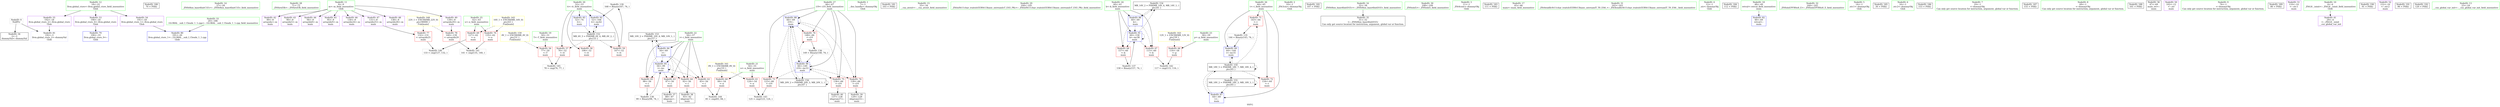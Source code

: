 digraph "SVFG" {
	label="SVFG";

	Node0x564e49c8daf0 [shape=record,color=grey,label="{NodeID: 0\nNullPtr}"];
	Node0x564e49c8daf0 -> Node0x564e49ca3cd0[style=solid];
	Node0x564e49c8daf0 -> Node0x564e49ca7470[style=solid];
	Node0x564e49adb520 [shape=record,color=black,label="{NodeID: 180\n70 = PHI()\n}"];
	Node0x564e49c8f400 [shape=record,color=green,label="{NodeID: 14\n27\<--28\n_ZNSt8ios_base4InitC1Ev\<--_ZNSt8ios_base4InitC1Ev_field_insensitive\n}"];
	Node0x564e49ca3700 [shape=record,color=green,label="{NodeID: 28\n71\<--72\n_ZNSirsERi\<--_ZNSirsERi_field_insensitive\n}"];
	Node0x564e49ca43b0 [shape=record,color=purple,label="{NodeID: 42\n89\<--8\narrayidx\<--m\nmain\n}"];
	Node0x564e49ca50e0 [shape=record,color=grey,label="{NodeID: 139\n168 = Binary(167, 74, )\n}"];
	Node0x564e49ca50e0 -> Node0x564e49ca7d90[style=solid];
	Node0x564e49ca5fc0 [shape=record,color=red,label="{NodeID: 56\n77\<--50\n\<--T\nmain\n}"];
	Node0x564e49ca5fc0 -> Node0x564e49cabc40[style=solid];
	Node0x564e49cb1f20 [shape=record,color=black,label="{NodeID: 153\nMR_10V_2 = PHI(MR_10V_4, MR_10V_1, )\npts\{57 \}\n}"];
	Node0x564e49cb1f20 -> Node0x564e49ca7710[style=dashed];
	Node0x564e49ca6b20 [shape=record,color=red,label="{NodeID: 70\n135\<--62\n\<--x\nmain\n}"];
	Node0x564e49ca6b20 -> Node0x564e49ca53e0[style=solid];
	Node0x564e49ca7710 [shape=record,color=blue,label="{NodeID: 84\n56\<--69\ni\<--\nmain\n}"];
	Node0x564e49ca7710 -> Node0x564e49ca64a0[style=dashed];
	Node0x564e49ca7710 -> Node0x564e49ca6570[style=dashed];
	Node0x564e49ca7710 -> Node0x564e49ca6640[style=dashed];
	Node0x564e49ca7710 -> Node0x564e49ca6710[style=dashed];
	Node0x564e49ca7710 -> Node0x564e49ca77e0[style=dashed];
	Node0x564e49ca7710 -> Node0x564e49cb1f20[style=dashed];
	Node0x564e49c8cc00 [shape=record,color=green,label="{NodeID: 1\n7\<--1\n__dso_handle\<--dummyObj\nGlob }"];
	Node0x564e49cbc340 [shape=record,color=black,label="{NodeID: 181\n103 = PHI()\n}"];
	Node0x564e49ca2cf0 [shape=record,color=green,label="{NodeID: 15\n33\<--34\n__cxa_atexit\<--__cxa_atexit_field_insensitive\n}"];
	Node0x564e49ca37d0 [shape=record,color=green,label="{NodeID: 29\n104\<--105\n_ZStlsISt11char_traitsIcEERSt13basic_ostreamIcT_ES5_PKc\<--_ZStlsISt11char_traitsIcEERSt13basic_ostreamIcT_ES5_PKc_field_insensitive\n}"];
	Node0x564e49ca4480 [shape=record,color=purple,label="{NodeID: 43\n90\<--8\narrayidx5\<--m\nmain\n}"];
	Node0x564e49ca5260 [shape=record,color=grey,label="{NodeID: 140\n133 = cmp(127, 132, )\n}"];
	Node0x564e49ca6090 [shape=record,color=red,label="{NodeID: 57\n76\<--52\n\<--tt\nmain\n}"];
	Node0x564e49ca6090 -> Node0x564e49cabc40[style=solid];
	Node0x564e49cb2420 [shape=record,color=black,label="{NodeID: 154\nMR_14V_2 = PHI(MR_14V_4, MR_14V_1, )\npts\{61 \}\n}"];
	Node0x564e49cb2420 -> Node0x564e49ca78b0[style=dashed];
	Node0x564e49ca6bf0 [shape=record,color=red,label="{NodeID: 71\n143\<--64\n\<--t\nmain\n}"];
	Node0x564e49ca6bf0 -> Node0x564e49caa530[style=solid];
	Node0x564e49cb4b20 [shape=record,color=yellow,style=double,label="{NodeID: 168\n22V_1 = ENCHI(MR_22V_0)\npts\{90000 \}\nFun[main]}"];
	Node0x564e49cb4b20 -> Node0x564e49ca70d0[style=dashed];
	Node0x564e49cb4b20 -> Node0x564e49ca71a0[style=dashed];
	Node0x564e49ca77e0 [shape=record,color=blue,label="{NodeID: 85\n56\<--99\ni\<--inc\nmain\n}"];
	Node0x564e49ca77e0 -> Node0x564e49ca64a0[style=dashed];
	Node0x564e49ca77e0 -> Node0x564e49ca6570[style=dashed];
	Node0x564e49ca77e0 -> Node0x564e49ca6640[style=dashed];
	Node0x564e49ca77e0 -> Node0x564e49ca6710[style=dashed];
	Node0x564e49ca77e0 -> Node0x564e49ca77e0[style=dashed];
	Node0x564e49ca77e0 -> Node0x564e49cb1f20[style=dashed];
	Node0x564e49c8de50 [shape=record,color=green,label="{NodeID: 2\n10\<--1\n_ZSt3cin\<--dummyObj\nGlob }"];
	Node0x564e49cbc4a0 [shape=record,color=black,label="{NodeID: 182\n107 = PHI()\n}"];
	Node0x564e49ca2d80 [shape=record,color=green,label="{NodeID: 16\n32\<--38\n_ZNSt8ios_base4InitD1Ev\<--_ZNSt8ios_base4InitD1Ev_field_insensitive\n}"];
	Node0x564e49ca2d80 -> Node0x564e49ca3dd0[style=solid];
	Node0x564e49ca38d0 [shape=record,color=green,label="{NodeID: 30\n108\<--109\n_ZNSolsEi\<--_ZNSolsEi_field_insensitive\n}"];
	Node0x564e49ca4550 [shape=record,color=purple,label="{NodeID: 44\n94\<--8\narrayidx8\<--m\nmain\n}"];
	Node0x564e49ca53e0 [shape=record,color=grey,label="{NodeID: 141\n141 = cmp(135, 140, )\n}"];
	Node0x564e49ca6160 [shape=record,color=red,label="{NodeID: 58\n106\<--52\n\<--tt\nmain\n}"];
	Node0x564e49cb2920 [shape=record,color=black,label="{NodeID: 155\nMR_18V_2 = PHI(MR_18V_3, MR_18V_1, )\npts\{65 \}\n}"];
	Node0x564e49cb2920 -> Node0x564e49ca7980[style=dashed];
	Node0x564e49cb2920 -> Node0x564e49cb2920[style=dashed];
	Node0x564e49ca6cc0 [shape=record,color=red,label="{NodeID: 72\n154\<--64\n\<--t\nmain\n}"];
	Node0x564e49ca78b0 [shape=record,color=blue,label="{NodeID: 86\n60\<--69\nk\<--\nmain\n}"];
	Node0x564e49ca78b0 -> Node0x564e49ca68b0[style=dashed];
	Node0x564e49ca78b0 -> Node0x564e49ca6980[style=dashed];
	Node0x564e49ca78b0 -> Node0x564e49ca7cc0[style=dashed];
	Node0x564e49ca78b0 -> Node0x564e49cb2420[style=dashed];
	Node0x564e49c8dcd0 [shape=record,color=green,label="{NodeID: 3\n11\<--1\n_ZSt4cout\<--dummyObj\nGlob }"];
	Node0x564e49cbc5a0 [shape=record,color=black,label="{NodeID: 183\n111 = PHI()\n}"];
	Node0x564e49ca2e10 [shape=record,color=green,label="{NodeID: 17\n45\<--46\nmain\<--main_field_insensitive\n}"];
	Node0x564e49ca39d0 [shape=record,color=green,label="{NodeID: 31\n162\<--163\n_ZSt4endlIcSt11char_traitsIcEERSt13basic_ostreamIT_T0_ES6_\<--_ZSt4endlIcSt11char_traitsIcEERSt13basic_ostreamIT_T0_ES6__field_insensitive\n}"];
	Node0x564e49ca4620 [shape=record,color=purple,label="{NodeID: 45\n95\<--8\narrayidx9\<--m\nmain\n}"];
	Node0x564e49ca5560 [shape=record,color=grey,label="{NodeID: 142\n117 = cmp(115, 116, )\n}"];
	Node0x564e49ca6230 [shape=record,color=red,label="{NodeID: 59\n167\<--52\n\<--tt\nmain\n}"];
	Node0x564e49ca6230 -> Node0x564e49ca50e0[style=solid];
	Node0x564e49cb2e20 [shape=record,color=black,label="{NodeID: 156\nMR_20V_2 = PHI(MR_20V_3, MR_20V_1, )\npts\{67 \}\n}"];
	Node0x564e49cb2e20 -> Node0x564e49ca7a50[style=dashed];
	Node0x564e49cb2e20 -> Node0x564e49cb2e20[style=dashed];
	Node0x564e49ca6d90 [shape=record,color=red,label="{NodeID: 73\n123\<--66\n\<--i19\nmain\n}"];
	Node0x564e49ca6d90 -> Node0x564e49ca56e0[style=solid];
	Node0x564e49ca7980 [shape=record,color=blue,label="{NodeID: 87\n64\<--69\nt\<--\nmain\n}"];
	Node0x564e49ca7980 -> Node0x564e49cb1020[style=dashed];
	Node0x564e49c8e180 [shape=record,color=green,label="{NodeID: 4\n12\<--1\n.str\<--dummyObj\nGlob }"];
	Node0x564e49cbc670 [shape=record,color=black,label="{NodeID: 184\n112 = PHI()\n}"];
	Node0x564e49ca2ee0 [shape=record,color=green,label="{NodeID: 18\n48\<--49\nretval\<--retval_field_insensitive\nmain\n}"];
	Node0x564e49ca2ee0 -> Node0x564e49ca7570[style=solid];
	Node0x564e49ca3ad0 [shape=record,color=green,label="{NodeID: 32\n164\<--165\n_ZNSolsEPFRSoS_E\<--_ZNSolsEPFRSoS_E_field_insensitive\n}"];
	Node0x564e49ca46f0 [shape=record,color=purple,label="{NodeID: 46\n130\<--8\narrayidx24\<--m\nmain\n}"];
	Node0x564e49ca56e0 [shape=record,color=grey,label="{NodeID: 143\n125 = cmp(123, 124, )\n}"];
	Node0x564e49ca6300 [shape=record,color=red,label="{NodeID: 60\n84\<--54\n\<--n\nmain\n}"];
	Node0x564e49ca6300 -> Node0x564e49cabb00[style=solid];
	Node0x564e49ca6e60 [shape=record,color=red,label="{NodeID: 74\n128\<--66\n\<--i19\nmain\n}"];
	Node0x564e49ca6e60 -> Node0x564e49ca4140[style=solid];
	Node0x564e49ca7a50 [shape=record,color=blue,label="{NodeID: 88\n66\<--69\ni19\<--\nmain\n}"];
	Node0x564e49ca7a50 -> Node0x564e49ca6d90[style=dashed];
	Node0x564e49ca7a50 -> Node0x564e49ca6e60[style=dashed];
	Node0x564e49ca7a50 -> Node0x564e49ca6f30[style=dashed];
	Node0x564e49ca7a50 -> Node0x564e49ca7000[style=dashed];
	Node0x564e49ca7a50 -> Node0x564e49ca7a50[style=dashed];
	Node0x564e49ca7a50 -> Node0x564e49ca7bf0[style=dashed];
	Node0x564e49ca7a50 -> Node0x564e49cb2e20[style=dashed];
	Node0x564e49c8e210 [shape=record,color=green,label="{NodeID: 5\n14\<--1\n.str.1\<--dummyObj\nGlob }"];
	Node0x564e49cbc740 [shape=record,color=black,label="{NodeID: 185\n30 = PHI()\n}"];
	Node0x564e49ca2fb0 [shape=record,color=green,label="{NodeID: 19\n50\<--51\nT\<--T_field_insensitive\nmain\n}"];
	Node0x564e49ca2fb0 -> Node0x564e49ca5fc0[style=solid];
	Node0x564e49ca3bd0 [shape=record,color=green,label="{NodeID: 33\n20\<--186\n_GLOBAL__sub_I_Clouds_1_1.cpp\<--_GLOBAL__sub_I_Clouds_1_1.cpp_field_insensitive\n}"];
	Node0x564e49ca3bd0 -> Node0x564e49ca7370[style=solid];
	Node0x564e49ca47c0 [shape=record,color=purple,label="{NodeID: 47\n131\<--8\narrayidx25\<--m\nmain\n}"];
	Node0x564e49ca47c0 -> Node0x564e49ca70d0[style=solid];
	Node0x564e49cabb00 [shape=record,color=grey,label="{NodeID: 144\n85 = cmp(83, 84, )\n}"];
	Node0x564e49ca63d0 [shape=record,color=red,label="{NodeID: 61\n124\<--54\n\<--n\nmain\n}"];
	Node0x564e49ca63d0 -> Node0x564e49ca56e0[style=solid];
	Node0x564e49ca6f30 [shape=record,color=red,label="{NodeID: 75\n136\<--66\n\<--i19\nmain\n}"];
	Node0x564e49ca6f30 -> Node0x564e49ca4210[style=solid];
	Node0x564e49ca7b20 [shape=record,color=blue,label="{NodeID: 89\n64\<--144\nt\<--inc31\nmain\n}"];
	Node0x564e49ca7b20 -> Node0x564e49cb1020[style=dashed];
	Node0x564e49c8df40 [shape=record,color=green,label="{NodeID: 6\n16\<--1\n.str.2\<--dummyObj\nGlob }"];
	Node0x564e49cbc840 [shape=record,color=black,label="{NodeID: 186\n153 = PHI()\n}"];
	Node0x564e49ca3080 [shape=record,color=green,label="{NodeID: 20\n52\<--53\ntt\<--tt_field_insensitive\nmain\n}"];
	Node0x564e49ca3080 -> Node0x564e49ca6090[style=solid];
	Node0x564e49ca3080 -> Node0x564e49ca6160[style=solid];
	Node0x564e49ca3080 -> Node0x564e49ca6230[style=solid];
	Node0x564e49ca3080 -> Node0x564e49ca7640[style=solid];
	Node0x564e49ca3080 -> Node0x564e49ca7d90[style=solid];
	Node0x564e49ca3cd0 [shape=record,color=black,label="{NodeID: 34\n2\<--3\ndummyVal\<--dummyVal\n}"];
	Node0x564e49ca58b0 [shape=record,color=purple,label="{NodeID: 48\n138\<--8\narrayidx28\<--m\nmain\n}"];
	Node0x564e49cabc40 [shape=record,color=grey,label="{NodeID: 145\n78 = cmp(76, 77, )\n}"];
	Node0x564e49ca64a0 [shape=record,color=red,label="{NodeID: 62\n83\<--56\n\<--i\nmain\n}"];
	Node0x564e49ca64a0 -> Node0x564e49cabb00[style=solid];
	Node0x564e49cb4340 [shape=record,color=yellow,style=double,label="{NodeID: 159\n4V_1 = ENCHI(MR_4V_0)\npts\{51 \}\nFun[main]}"];
	Node0x564e49cb4340 -> Node0x564e49ca5fc0[style=dashed];
	Node0x564e49ca7000 [shape=record,color=red,label="{NodeID: 76\n148\<--66\n\<--i19\nmain\n}"];
	Node0x564e49ca7000 -> Node0x564e49caa6b0[style=solid];
	Node0x564e49ca7bf0 [shape=record,color=blue,label="{NodeID: 90\n66\<--149\ni19\<--inc33\nmain\n}"];
	Node0x564e49ca7bf0 -> Node0x564e49ca6d90[style=dashed];
	Node0x564e49ca7bf0 -> Node0x564e49ca6e60[style=dashed];
	Node0x564e49ca7bf0 -> Node0x564e49ca6f30[style=dashed];
	Node0x564e49ca7bf0 -> Node0x564e49ca7000[style=dashed];
	Node0x564e49ca7bf0 -> Node0x564e49ca7a50[style=dashed];
	Node0x564e49ca7bf0 -> Node0x564e49ca7bf0[style=dashed];
	Node0x564e49ca7bf0 -> Node0x564e49cb2e20[style=dashed];
	Node0x564e49c8dfd0 [shape=record,color=green,label="{NodeID: 7\n19\<--1\n\<--dummyObj\nCan only get source location for instruction, argument, global var or function.}"];
	Node0x564e49cbc9a0 [shape=record,color=black,label="{NodeID: 187\n155 = PHI()\n}"];
	Node0x564e49ca3150 [shape=record,color=green,label="{NodeID: 21\n54\<--55\nn\<--n_field_insensitive\nmain\n}"];
	Node0x564e49ca3150 -> Node0x564e49ca6300[style=solid];
	Node0x564e49ca3150 -> Node0x564e49ca63d0[style=solid];
	Node0x564e49ca3dd0 [shape=record,color=black,label="{NodeID: 35\n31\<--32\n\<--_ZNSt8ios_base4InitD1Ev\nCan only get source location for instruction, argument, global var or function.}"];
	Node0x564e49ca5980 [shape=record,color=purple,label="{NodeID: 49\n139\<--8\narrayidx29\<--m\nmain\n}"];
	Node0x564e49ca5980 -> Node0x564e49ca71a0[style=solid];
	Node0x564e49ca6570 [shape=record,color=red,label="{NodeID: 63\n87\<--56\n\<--i\nmain\n}"];
	Node0x564e49ca6570 -> Node0x564e49ca3fa0[style=solid];
	Node0x564e49ca70d0 [shape=record,color=red,label="{NodeID: 77\n132\<--131\n\<--arrayidx25\nmain\n}"];
	Node0x564e49ca70d0 -> Node0x564e49ca5260[style=solid];
	Node0x564e49ca7cc0 [shape=record,color=blue,label="{NodeID: 91\n60\<--158\nk\<--inc38\nmain\n}"];
	Node0x564e49ca7cc0 -> Node0x564e49ca68b0[style=dashed];
	Node0x564e49ca7cc0 -> Node0x564e49ca6980[style=dashed];
	Node0x564e49ca7cc0 -> Node0x564e49ca7cc0[style=dashed];
	Node0x564e49ca7cc0 -> Node0x564e49cb2420[style=dashed];
	Node0x564e49c8e770 [shape=record,color=green,label="{NodeID: 8\n69\<--1\n\<--dummyObj\nCan only get source location for instruction, argument, global var or function.}"];
	Node0x564e49cbca70 [shape=record,color=black,label="{NodeID: 188\n161 = PHI()\n}"];
	Node0x564e49ca3220 [shape=record,color=green,label="{NodeID: 22\n56\<--57\ni\<--i_field_insensitive\nmain\n}"];
	Node0x564e49ca3220 -> Node0x564e49ca64a0[style=solid];
	Node0x564e49ca3220 -> Node0x564e49ca6570[style=solid];
	Node0x564e49ca3220 -> Node0x564e49ca6640[style=solid];
	Node0x564e49ca3220 -> Node0x564e49ca6710[style=solid];
	Node0x564e49ca3220 -> Node0x564e49ca7710[style=solid];
	Node0x564e49ca3220 -> Node0x564e49ca77e0[style=solid];
	Node0x564e49ca3ed0 [shape=record,color=black,label="{NodeID: 36\n47\<--69\nmain_ret\<--\nmain\n}"];
	Node0x564e49ca5a50 [shape=record,color=purple,label="{NodeID: 50\n102\<--12\n\<--.str\nmain\n}"];
	Node0x564e49ca6640 [shape=record,color=red,label="{NodeID: 64\n92\<--56\n\<--i\nmain\n}"];
	Node0x564e49ca6640 -> Node0x564e49ca4070[style=solid];
	Node0x564e49cb4500 [shape=record,color=yellow,style=double,label="{NodeID: 161\n8V_1 = ENCHI(MR_8V_0)\npts\{55 \}\nFun[main]}"];
	Node0x564e49cb4500 -> Node0x564e49ca6300[style=dashed];
	Node0x564e49cb4500 -> Node0x564e49ca63d0[style=dashed];
	Node0x564e49ca71a0 [shape=record,color=red,label="{NodeID: 78\n140\<--139\n\<--arrayidx29\nmain\n}"];
	Node0x564e49ca71a0 -> Node0x564e49ca53e0[style=solid];
	Node0x564e49ca7d90 [shape=record,color=blue,label="{NodeID: 92\n52\<--168\ntt\<--inc42\nmain\n}"];
	Node0x564e49ca7d90 -> Node0x564e49cb1a20[style=dashed];
	Node0x564e49c8e800 [shape=record,color=green,label="{NodeID: 9\n74\<--1\n\<--dummyObj\nCan only get source location for instruction, argument, global var or function.}"];
	Node0x564e49cbcb40 [shape=record,color=black,label="{NodeID: 189\n80 = PHI()\n}"];
	Node0x564e49ca32f0 [shape=record,color=green,label="{NodeID: 23\n58\<--59\np\<--p_field_insensitive\nmain\n}"];
	Node0x564e49ca32f0 -> Node0x564e49ca67e0[style=solid];
	Node0x564e49ca3fa0 [shape=record,color=black,label="{NodeID: 37\n88\<--87\nidxprom\<--\nmain\n}"];
	Node0x564e49ca5b20 [shape=record,color=purple,label="{NodeID: 51\n110\<--14\n\<--.str.1\nmain\n}"];
	Node0x564e49ca6710 [shape=record,color=red,label="{NodeID: 65\n98\<--56\n\<--i\nmain\n}"];
	Node0x564e49ca6710 -> Node0x564e49caa9b0[style=solid];
	Node0x564e49ca7270 [shape=record,color=blue,label="{NodeID: 79\n190\<--19\nllvm.global_ctors_0\<--\nGlob }"];
	Node0x564e49c8e890 [shape=record,color=green,label="{NodeID: 10\n4\<--6\n_ZStL8__ioinit\<--_ZStL8__ioinit_field_insensitive\nGlob }"];
	Node0x564e49c8e890 -> Node0x564e49ca42e0[style=solid];
	Node0x564e49cbcc40 [shape=record,color=black,label="{NodeID: 190\n91 = PHI()\n}"];
	Node0x564e49ca33c0 [shape=record,color=green,label="{NodeID: 24\n60\<--61\nk\<--k_field_insensitive\nmain\n}"];
	Node0x564e49ca33c0 -> Node0x564e49ca68b0[style=solid];
	Node0x564e49ca33c0 -> Node0x564e49ca6980[style=solid];
	Node0x564e49ca33c0 -> Node0x564e49ca78b0[style=solid];
	Node0x564e49ca33c0 -> Node0x564e49ca7cc0[style=solid];
	Node0x564e49ca4070 [shape=record,color=black,label="{NodeID: 38\n93\<--92\nidxprom7\<--\nmain\n}"];
	Node0x564e49caa530 [shape=record,color=grey,label="{NodeID: 135\n144 = Binary(143, 74, )\n}"];
	Node0x564e49caa530 -> Node0x564e49ca7b20[style=solid];
	Node0x564e49ca5bf0 [shape=record,color=purple,label="{NodeID: 52\n152\<--16\n\<--.str.2\nmain\n}"];
	Node0x564e49ca67e0 [shape=record,color=red,label="{NodeID: 66\n116\<--58\n\<--p\nmain\n}"];
	Node0x564e49ca67e0 -> Node0x564e49ca5560[style=solid];
	Node0x564e49cb46c0 [shape=record,color=yellow,style=double,label="{NodeID: 163\n12V_1 = ENCHI(MR_12V_0)\npts\{59 \}\nFun[main]}"];
	Node0x564e49cb46c0 -> Node0x564e49ca67e0[style=dashed];
	Node0x564e49ca7370 [shape=record,color=blue,label="{NodeID: 80\n191\<--20\nllvm.global_ctors_1\<--_GLOBAL__sub_I_Clouds_1_1.cpp\nGlob }"];
	Node0x564e49c8f190 [shape=record,color=green,label="{NodeID: 11\n8\<--9\nm\<--m_field_insensitive\nGlob }"];
	Node0x564e49c8f190 -> Node0x564e49ca43b0[style=solid];
	Node0x564e49c8f190 -> Node0x564e49ca4480[style=solid];
	Node0x564e49c8f190 -> Node0x564e49ca4550[style=solid];
	Node0x564e49c8f190 -> Node0x564e49ca4620[style=solid];
	Node0x564e49c8f190 -> Node0x564e49ca46f0[style=solid];
	Node0x564e49c8f190 -> Node0x564e49ca47c0[style=solid];
	Node0x564e49c8f190 -> Node0x564e49ca58b0[style=solid];
	Node0x564e49c8f190 -> Node0x564e49ca5980[style=solid];
	Node0x564e49cbcda0 [shape=record,color=black,label="{NodeID: 191\n96 = PHI()\n}"];
	Node0x564e49ca3490 [shape=record,color=green,label="{NodeID: 25\n62\<--63\nx\<--x_field_insensitive\nmain\n}"];
	Node0x564e49ca3490 -> Node0x564e49ca6a50[style=solid];
	Node0x564e49ca3490 -> Node0x564e49ca6b20[style=solid];
	Node0x564e49ca4140 [shape=record,color=black,label="{NodeID: 39\n129\<--128\nidxprom23\<--\nmain\n}"];
	Node0x564e49caa6b0 [shape=record,color=grey,label="{NodeID: 136\n149 = Binary(148, 74, )\n}"];
	Node0x564e49caa6b0 -> Node0x564e49ca7bf0[style=solid];
	Node0x564e49ca5cc0 [shape=record,color=purple,label="{NodeID: 53\n190\<--18\nllvm.global_ctors_0\<--llvm.global_ctors\nGlob }"];
	Node0x564e49ca5cc0 -> Node0x564e49ca7270[style=solid];
	Node0x564e49cb1020 [shape=record,color=black,label="{NodeID: 150\nMR_18V_5 = PHI(MR_18V_7, MR_18V_4, )\npts\{65 \}\n}"];
	Node0x564e49cb1020 -> Node0x564e49ca6bf0[style=dashed];
	Node0x564e49cb1020 -> Node0x564e49ca6cc0[style=dashed];
	Node0x564e49cb1020 -> Node0x564e49ca7980[style=dashed];
	Node0x564e49cb1020 -> Node0x564e49ca7b20[style=dashed];
	Node0x564e49cb1020 -> Node0x564e49cb1020[style=dashed];
	Node0x564e49cb1020 -> Node0x564e49cb2920[style=dashed];
	Node0x564e49ca68b0 [shape=record,color=red,label="{NodeID: 67\n115\<--60\n\<--k\nmain\n}"];
	Node0x564e49ca68b0 -> Node0x564e49ca5560[style=solid];
	Node0x564e49ca7470 [shape=record,color=blue, style = dotted,label="{NodeID: 81\n192\<--3\nllvm.global_ctors_2\<--dummyVal\nGlob }"];
	Node0x564e49c8f260 [shape=record,color=green,label="{NodeID: 12\n18\<--22\nllvm.global_ctors\<--llvm.global_ctors_field_insensitive\nGlob }"];
	Node0x564e49c8f260 -> Node0x564e49ca5cc0[style=solid];
	Node0x564e49c8f260 -> Node0x564e49ca5dc0[style=solid];
	Node0x564e49c8f260 -> Node0x564e49ca5ec0[style=solid];
	Node0x564e49cbce70 [shape=record,color=black,label="{NodeID: 192\n120 = PHI()\n}"];
	Node0x564e49ca3560 [shape=record,color=green,label="{NodeID: 26\n64\<--65\nt\<--t_field_insensitive\nmain\n}"];
	Node0x564e49ca3560 -> Node0x564e49ca6bf0[style=solid];
	Node0x564e49ca3560 -> Node0x564e49ca6cc0[style=solid];
	Node0x564e49ca3560 -> Node0x564e49ca7980[style=solid];
	Node0x564e49ca3560 -> Node0x564e49ca7b20[style=solid];
	Node0x564e49ca4210 [shape=record,color=black,label="{NodeID: 40\n137\<--136\nidxprom27\<--\nmain\n}"];
	Node0x564e49caa830 [shape=record,color=grey,label="{NodeID: 137\n158 = Binary(157, 74, )\n}"];
	Node0x564e49caa830 -> Node0x564e49ca7cc0[style=solid];
	Node0x564e49ca5dc0 [shape=record,color=purple,label="{NodeID: 54\n191\<--18\nllvm.global_ctors_1\<--llvm.global_ctors\nGlob }"];
	Node0x564e49ca5dc0 -> Node0x564e49ca7370[style=solid];
	Node0x564e49ca6980 [shape=record,color=red,label="{NodeID: 68\n157\<--60\n\<--k\nmain\n}"];
	Node0x564e49ca6980 -> Node0x564e49caa830[style=solid];
	Node0x564e49cb4880 [shape=record,color=yellow,style=double,label="{NodeID: 165\n16V_1 = ENCHI(MR_16V_0)\npts\{63 \}\nFun[main]}"];
	Node0x564e49cb4880 -> Node0x564e49ca6a50[style=dashed];
	Node0x564e49cb4880 -> Node0x564e49ca6b20[style=dashed];
	Node0x564e49ca7570 [shape=record,color=blue,label="{NodeID: 82\n48\<--69\nretval\<--\nmain\n}"];
	Node0x564e49c8f330 [shape=record,color=green,label="{NodeID: 13\n23\<--24\n__cxx_global_var_init\<--__cxx_global_var_init_field_insensitive\n}"];
	Node0x564e49ca3630 [shape=record,color=green,label="{NodeID: 27\n66\<--67\ni19\<--i19_field_insensitive\nmain\n}"];
	Node0x564e49ca3630 -> Node0x564e49ca6d90[style=solid];
	Node0x564e49ca3630 -> Node0x564e49ca6e60[style=solid];
	Node0x564e49ca3630 -> Node0x564e49ca6f30[style=solid];
	Node0x564e49ca3630 -> Node0x564e49ca7000[style=solid];
	Node0x564e49ca3630 -> Node0x564e49ca7a50[style=solid];
	Node0x564e49ca3630 -> Node0x564e49ca7bf0[style=solid];
	Node0x564e49ca42e0 [shape=record,color=purple,label="{NodeID: 41\n29\<--4\n\<--_ZStL8__ioinit\n__cxx_global_var_init\n}"];
	Node0x564e49caa9b0 [shape=record,color=grey,label="{NodeID: 138\n99 = Binary(98, 74, )\n}"];
	Node0x564e49caa9b0 -> Node0x564e49ca77e0[style=solid];
	Node0x564e49ca5ec0 [shape=record,color=purple,label="{NodeID: 55\n192\<--18\nllvm.global_ctors_2\<--llvm.global_ctors\nGlob }"];
	Node0x564e49ca5ec0 -> Node0x564e49ca7470[style=solid];
	Node0x564e49cb1a20 [shape=record,color=black,label="{NodeID: 152\nMR_6V_3 = PHI(MR_6V_4, MR_6V_2, )\npts\{53 \}\n}"];
	Node0x564e49cb1a20 -> Node0x564e49ca6090[style=dashed];
	Node0x564e49cb1a20 -> Node0x564e49ca6160[style=dashed];
	Node0x564e49cb1a20 -> Node0x564e49ca6230[style=dashed];
	Node0x564e49cb1a20 -> Node0x564e49ca7d90[style=dashed];
	Node0x564e49ca6a50 [shape=record,color=red,label="{NodeID: 69\n127\<--62\n\<--x\nmain\n}"];
	Node0x564e49ca6a50 -> Node0x564e49ca5260[style=solid];
	Node0x564e49ca7640 [shape=record,color=blue,label="{NodeID: 83\n52\<--74\ntt\<--\nmain\n}"];
	Node0x564e49ca7640 -> Node0x564e49cb1a20[style=dashed];
}
